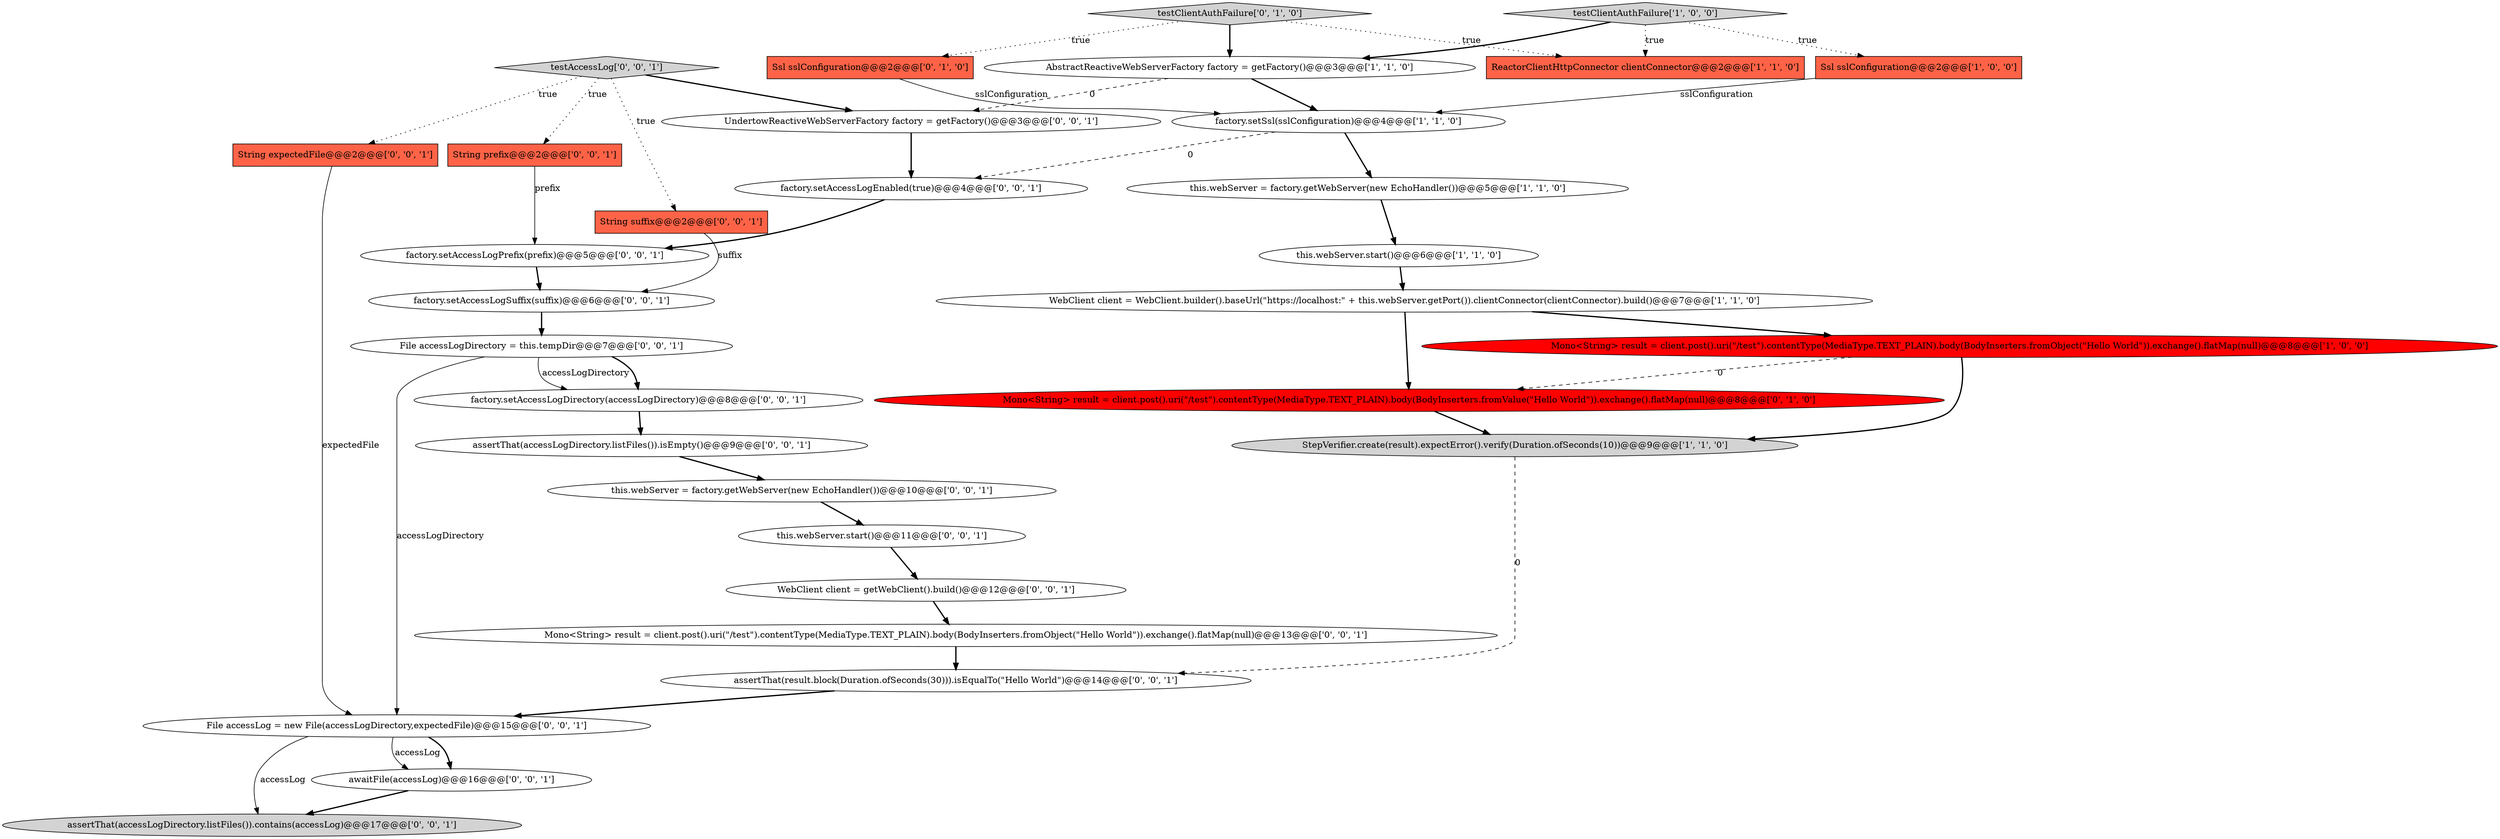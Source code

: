digraph {
14 [style = filled, label = "testAccessLog['0', '0', '1']", fillcolor = lightgray, shape = diamond image = "AAA0AAABBB3BBB"];
13 [style = filled, label = "this.webServer.start()@@@11@@@['0', '0', '1']", fillcolor = white, shape = ellipse image = "AAA0AAABBB3BBB"];
4 [style = filled, label = "Ssl sslConfiguration@@@2@@@['1', '0', '0']", fillcolor = tomato, shape = box image = "AAA0AAABBB1BBB"];
22 [style = filled, label = "assertThat(result.block(Duration.ofSeconds(30))).isEqualTo(\"Hello World\")@@@14@@@['0', '0', '1']", fillcolor = white, shape = ellipse image = "AAA0AAABBB3BBB"];
19 [style = filled, label = "WebClient client = getWebClient().build()@@@12@@@['0', '0', '1']", fillcolor = white, shape = ellipse image = "AAA0AAABBB3BBB"];
23 [style = filled, label = "factory.setAccessLogDirectory(accessLogDirectory)@@@8@@@['0', '0', '1']", fillcolor = white, shape = ellipse image = "AAA0AAABBB3BBB"];
25 [style = filled, label = "assertThat(accessLogDirectory.listFiles()).isEmpty()@@@9@@@['0', '0', '1']", fillcolor = white, shape = ellipse image = "AAA0AAABBB3BBB"];
3 [style = filled, label = "AbstractReactiveWebServerFactory factory = getFactory()@@@3@@@['1', '1', '0']", fillcolor = white, shape = ellipse image = "AAA0AAABBB1BBB"];
16 [style = filled, label = "File accessLog = new File(accessLogDirectory,expectedFile)@@@15@@@['0', '0', '1']", fillcolor = white, shape = ellipse image = "AAA0AAABBB3BBB"];
2 [style = filled, label = "factory.setSsl(sslConfiguration)@@@4@@@['1', '1', '0']", fillcolor = white, shape = ellipse image = "AAA0AAABBB1BBB"];
18 [style = filled, label = "this.webServer = factory.getWebServer(new EchoHandler())@@@10@@@['0', '0', '1']", fillcolor = white, shape = ellipse image = "AAA0AAABBB3BBB"];
0 [style = filled, label = "WebClient client = WebClient.builder().baseUrl(\"https://localhost:\" + this.webServer.getPort()).clientConnector(clientConnector).build()@@@7@@@['1', '1', '0']", fillcolor = white, shape = ellipse image = "AAA0AAABBB1BBB"];
15 [style = filled, label = "factory.setAccessLogSuffix(suffix)@@@6@@@['0', '0', '1']", fillcolor = white, shape = ellipse image = "AAA0AAABBB3BBB"];
12 [style = filled, label = "Mono<String> result = client.post().uri(\"/test\").contentType(MediaType.TEXT_PLAIN).body(BodyInserters.fromValue(\"Hello World\")).exchange().flatMap(null)@@@8@@@['0', '1', '0']", fillcolor = red, shape = ellipse image = "AAA1AAABBB2BBB"];
9 [style = filled, label = "this.webServer.start()@@@6@@@['1', '1', '0']", fillcolor = white, shape = ellipse image = "AAA0AAABBB1BBB"];
1 [style = filled, label = "testClientAuthFailure['1', '0', '0']", fillcolor = lightgray, shape = diamond image = "AAA0AAABBB1BBB"];
26 [style = filled, label = "String expectedFile@@@2@@@['0', '0', '1']", fillcolor = tomato, shape = box image = "AAA0AAABBB3BBB"];
7 [style = filled, label = "Mono<String> result = client.post().uri(\"/test\").contentType(MediaType.TEXT_PLAIN).body(BodyInserters.fromObject(\"Hello World\")).exchange().flatMap(null)@@@8@@@['1', '0', '0']", fillcolor = red, shape = ellipse image = "AAA1AAABBB1BBB"];
10 [style = filled, label = "testClientAuthFailure['0', '1', '0']", fillcolor = lightgray, shape = diamond image = "AAA0AAABBB2BBB"];
6 [style = filled, label = "ReactorClientHttpConnector clientConnector@@@2@@@['1', '1', '0']", fillcolor = tomato, shape = box image = "AAA0AAABBB1BBB"];
29 [style = filled, label = "Mono<String> result = client.post().uri(\"/test\").contentType(MediaType.TEXT_PLAIN).body(BodyInserters.fromObject(\"Hello World\")).exchange().flatMap(null)@@@13@@@['0', '0', '1']", fillcolor = white, shape = ellipse image = "AAA0AAABBB3BBB"];
24 [style = filled, label = "factory.setAccessLogEnabled(true)@@@4@@@['0', '0', '1']", fillcolor = white, shape = ellipse image = "AAA0AAABBB3BBB"];
28 [style = filled, label = "UndertowReactiveWebServerFactory factory = getFactory()@@@3@@@['0', '0', '1']", fillcolor = white, shape = ellipse image = "AAA0AAABBB3BBB"];
31 [style = filled, label = "String prefix@@@2@@@['0', '0', '1']", fillcolor = tomato, shape = box image = "AAA0AAABBB3BBB"];
20 [style = filled, label = "String suffix@@@2@@@['0', '0', '1']", fillcolor = tomato, shape = box image = "AAA0AAABBB3BBB"];
21 [style = filled, label = "factory.setAccessLogPrefix(prefix)@@@5@@@['0', '0', '1']", fillcolor = white, shape = ellipse image = "AAA0AAABBB3BBB"];
11 [style = filled, label = "Ssl sslConfiguration@@@2@@@['0', '1', '0']", fillcolor = tomato, shape = box image = "AAA0AAABBB2BBB"];
30 [style = filled, label = "assertThat(accessLogDirectory.listFiles()).contains(accessLog)@@@17@@@['0', '0', '1']", fillcolor = lightgray, shape = ellipse image = "AAA0AAABBB3BBB"];
5 [style = filled, label = "this.webServer = factory.getWebServer(new EchoHandler())@@@5@@@['1', '1', '0']", fillcolor = white, shape = ellipse image = "AAA0AAABBB1BBB"];
27 [style = filled, label = "File accessLogDirectory = this.tempDir@@@7@@@['0', '0', '1']", fillcolor = white, shape = ellipse image = "AAA0AAABBB3BBB"];
17 [style = filled, label = "awaitFile(accessLog)@@@16@@@['0', '0', '1']", fillcolor = white, shape = ellipse image = "AAA0AAABBB3BBB"];
8 [style = filled, label = "StepVerifier.create(result).expectError().verify(Duration.ofSeconds(10))@@@9@@@['1', '1', '0']", fillcolor = lightgray, shape = ellipse image = "AAA0AAABBB1BBB"];
23->25 [style = bold, label=""];
10->6 [style = dotted, label="true"];
3->28 [style = dashed, label="0"];
20->15 [style = solid, label="suffix"];
27->16 [style = solid, label="accessLogDirectory"];
9->0 [style = bold, label=""];
5->9 [style = bold, label=""];
22->16 [style = bold, label=""];
14->26 [style = dotted, label="true"];
19->29 [style = bold, label=""];
21->15 [style = bold, label=""];
0->12 [style = bold, label=""];
31->21 [style = solid, label="prefix"];
25->18 [style = bold, label=""];
1->3 [style = bold, label=""];
26->16 [style = solid, label="expectedFile"];
10->3 [style = bold, label=""];
14->28 [style = bold, label=""];
17->30 [style = bold, label=""];
1->4 [style = dotted, label="true"];
16->17 [style = bold, label=""];
7->8 [style = bold, label=""];
16->30 [style = solid, label="accessLog"];
16->17 [style = solid, label="accessLog"];
0->7 [style = bold, label=""];
14->20 [style = dotted, label="true"];
8->22 [style = dashed, label="0"];
13->19 [style = bold, label=""];
3->2 [style = bold, label=""];
24->21 [style = bold, label=""];
10->11 [style = dotted, label="true"];
12->8 [style = bold, label=""];
18->13 [style = bold, label=""];
7->12 [style = dashed, label="0"];
28->24 [style = bold, label=""];
4->2 [style = solid, label="sslConfiguration"];
14->31 [style = dotted, label="true"];
1->6 [style = dotted, label="true"];
27->23 [style = solid, label="accessLogDirectory"];
27->23 [style = bold, label=""];
11->2 [style = solid, label="sslConfiguration"];
29->22 [style = bold, label=""];
2->24 [style = dashed, label="0"];
15->27 [style = bold, label=""];
2->5 [style = bold, label=""];
}
